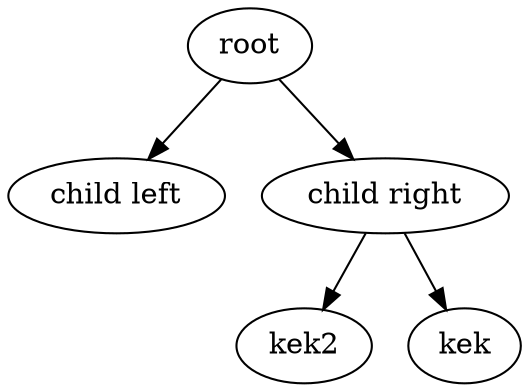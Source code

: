 digraph
 {
    <root> -> <child left>
    <root> -> <child right>
    <child right> -> <kek2>
    <child right> -> <kek>
 }
